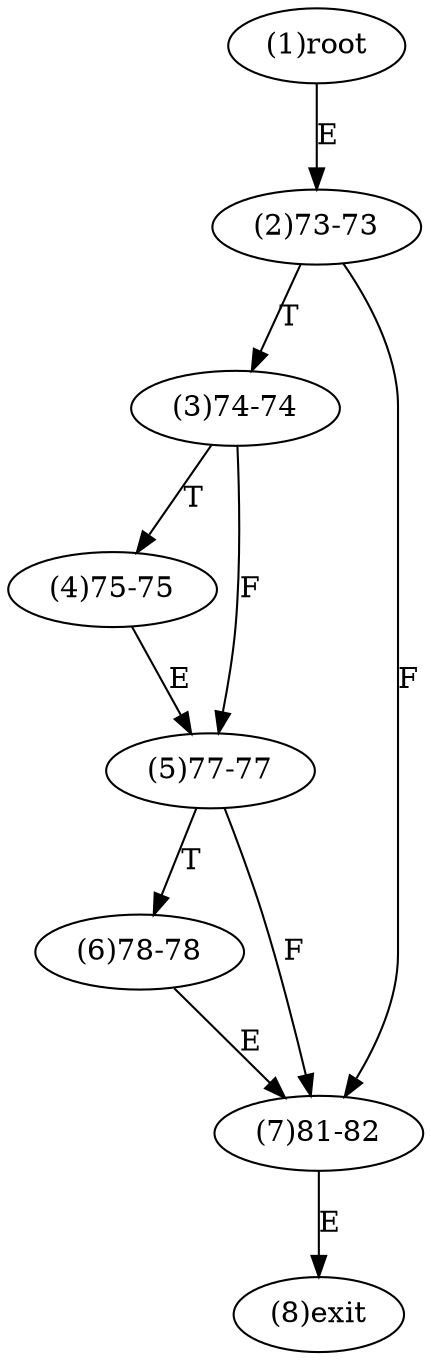 digraph "" { 
1[ label="(1)root"];
2[ label="(2)73-73"];
3[ label="(3)74-74"];
4[ label="(4)75-75"];
5[ label="(5)77-77"];
6[ label="(6)78-78"];
7[ label="(7)81-82"];
8[ label="(8)exit"];
1->2[ label="E"];
2->7[ label="F"];
2->3[ label="T"];
3->5[ label="F"];
3->4[ label="T"];
4->5[ label="E"];
5->7[ label="F"];
5->6[ label="T"];
6->7[ label="E"];
7->8[ label="E"];
}